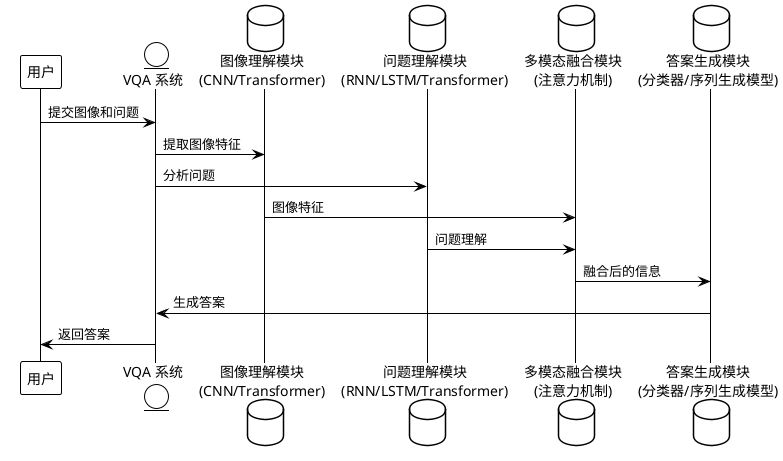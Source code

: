 @startuml
!theme plain

participant 用户
entity "VQA 系统" as VQA
database "图像理解模块\n(CNN/Transformer)" as ImageUnderstanding
database "问题理解模块\n(RNN/LSTM/Transformer)" as QuestionUnderstanding
database "多模态融合模块\n(注意力机制)" as Fusion
database "答案生成模块\n(分类器/序列生成模型)" as AnswerGeneration

用户 -> VQA : 提交图像和问题
VQA -> ImageUnderstanding : 提取图像特征
VQA -> QuestionUnderstanding : 分析问题
ImageUnderstanding -> Fusion : 图像特征
QuestionUnderstanding -> Fusion : 问题理解
Fusion -> AnswerGeneration : 融合后的信息
AnswerGeneration -> VQA : 生成答案
VQA -> 用户 : 返回答案

@enduml
